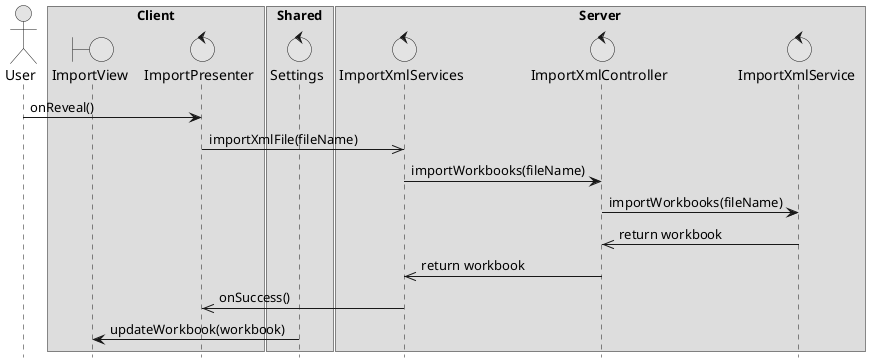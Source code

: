 @startuml design

skinparam monochrome true
skinparam shadowing false
hide footbox

actor User
boundary ImportView
control ImportPresenter
control ImportXmlServices
control ImportXmlController
control ImportXmlService

box "Client"
participant ImportView
participant ImportPresenter
end box

box "Shared"
control Settings
end box

box "Server"
participant ImportXmlServices
participant ImportXmlController
participant ImportXmlService
end box

User -> ImportPresenter : onReveal()
ImportPresenter ->> ImportXmlServices : importXmlFile(fileName)
ImportXmlServices -> ImportXmlController : importWorkbooks(fileName)
ImportXmlController -> ImportXmlService : importWorkbooks(fileName)
ImportXmlService ->> ImportXmlController : return workbook
ImportXmlController ->> ImportXmlServices : return workbook
ImportXmlServices ->> ImportPresenter : onSuccess()
Settings -> ImportView : updateWorkbook(workbook)

@enduml